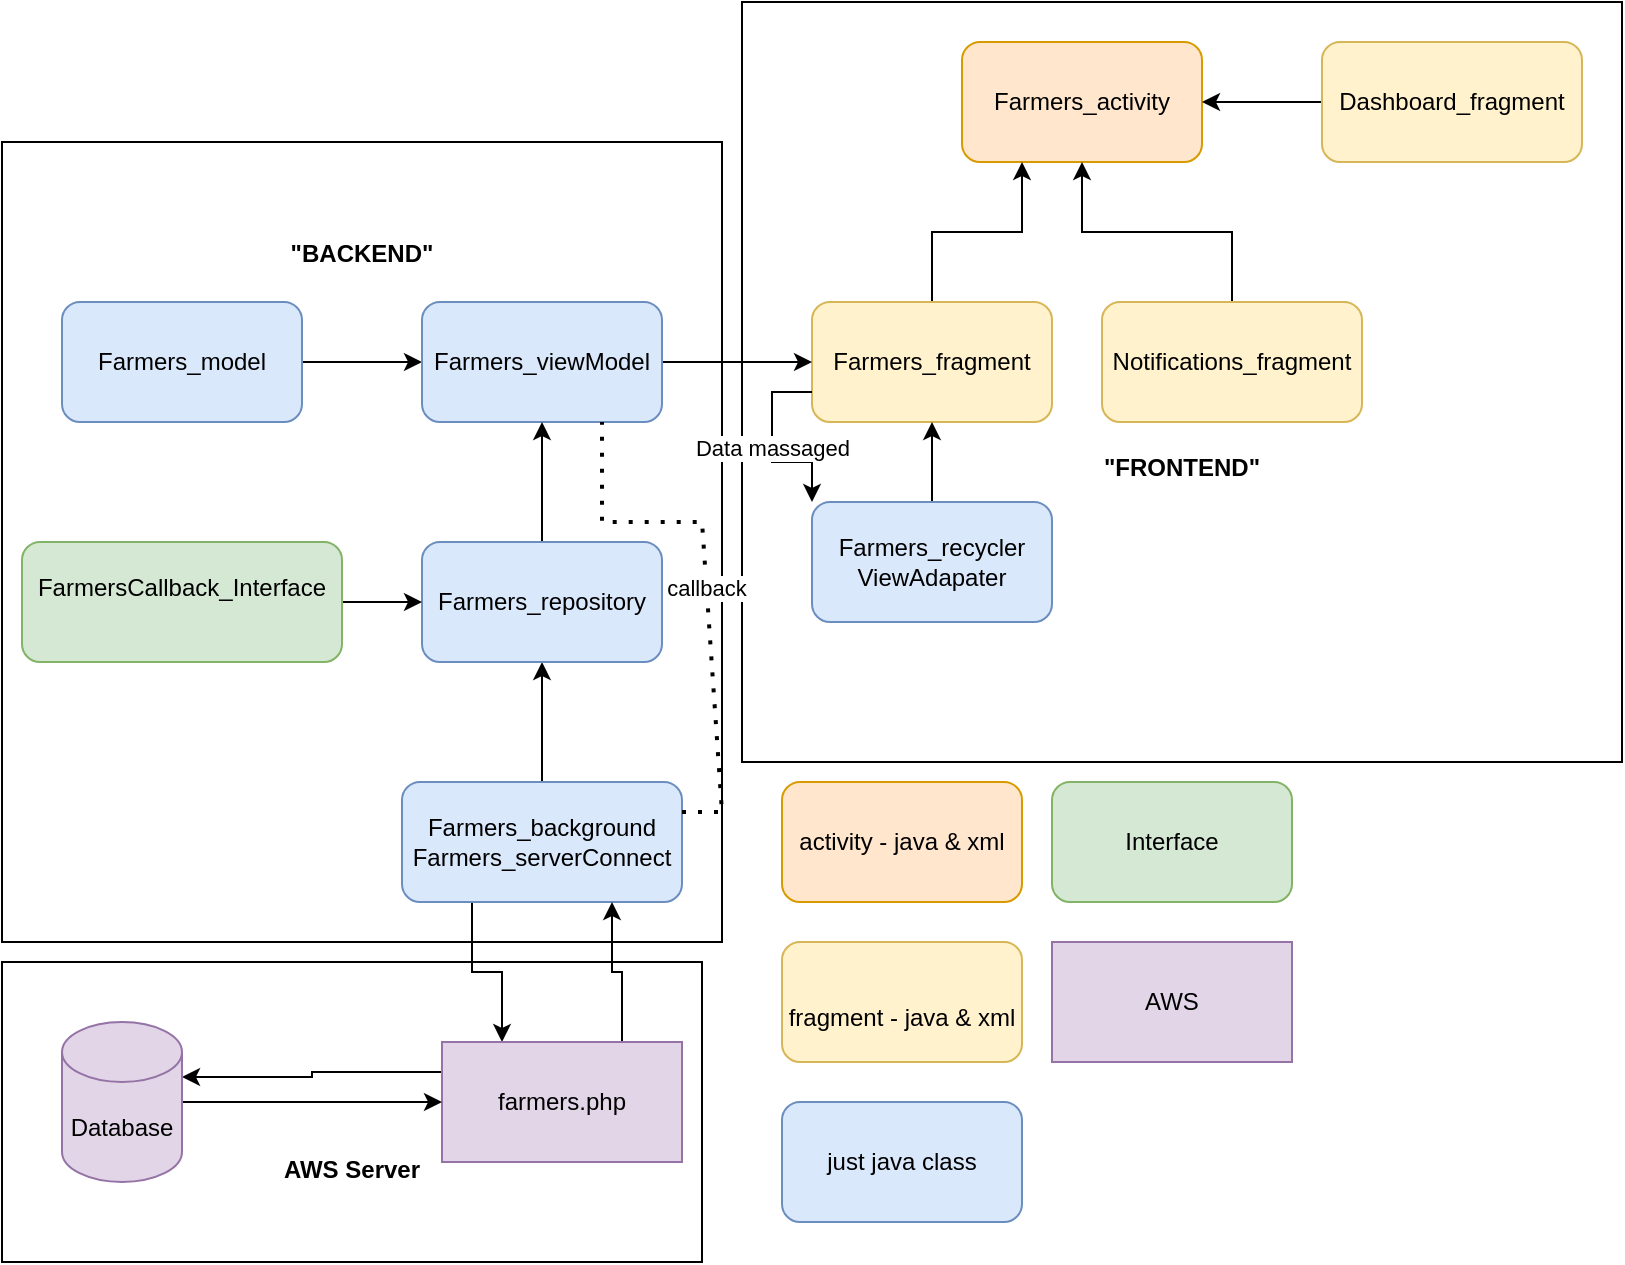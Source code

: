 <mxfile version="20.8.23" type="github">
  <diagram name="Farmers" id="byZFCMRHn3LV3xJCW1gj">
    <mxGraphModel dx="1674" dy="754" grid="1" gridSize="10" guides="1" tooltips="1" connect="1" arrows="1" fold="1" page="1" pageScale="1" pageWidth="850" pageHeight="1100" math="0" shadow="0">
      <root>
        <mxCell id="0" />
        <mxCell id="1" parent="0" />
        <mxCell id="D2RBy1HZfk2n_LwsA2Ud-38" value="&lt;div&gt;&lt;br&gt;&lt;/div&gt;&lt;div&gt;&lt;br&gt;&lt;/div&gt;&lt;div&gt;&lt;br&gt;&lt;/div&gt;&lt;div&gt;&lt;br&gt;&lt;/div&gt;&lt;div&gt;&lt;br&gt;&lt;/div&gt;&lt;div&gt;&lt;br&gt;&lt;/div&gt;&lt;div&gt;&lt;b&gt;&quot;FRONTEND&quot;&lt;/b&gt;&lt;br&gt;&lt;/div&gt;" style="rounded=0;whiteSpace=wrap;html=1;" parent="1" vertex="1">
          <mxGeometry x="400" y="40" width="440" height="380" as="geometry" />
        </mxCell>
        <mxCell id="D2RBy1HZfk2n_LwsA2Ud-25" value="&lt;div&gt;&lt;b&gt;&quot;BACKEND&quot;&lt;br&gt;&lt;/b&gt;&lt;/div&gt;&lt;div&gt;&lt;b&gt;&lt;br&gt;&lt;/b&gt;&lt;/div&gt;&lt;div&gt;&lt;b&gt;&lt;br&gt;&lt;/b&gt;&lt;/div&gt;&lt;div&gt;&lt;b&gt;&lt;br&gt;&lt;/b&gt;&lt;/div&gt;&lt;div&gt;&lt;b&gt;&lt;br&gt;&lt;/b&gt;&lt;/div&gt;&lt;div&gt;&lt;b&gt;&lt;br&gt;&lt;/b&gt;&lt;/div&gt;&lt;div&gt;&lt;b&gt;&lt;br&gt;&lt;/b&gt;&lt;/div&gt;&lt;div&gt;&lt;b&gt;&lt;br&gt;&lt;/b&gt;&lt;/div&gt;&lt;div&gt;&lt;b&gt;&lt;br&gt;&lt;/b&gt;&lt;/div&gt;&lt;div&gt;&lt;b&gt;&lt;br&gt;&lt;/b&gt;&lt;/div&gt;&lt;div&gt;&lt;b&gt;&lt;br&gt;&lt;/b&gt;&lt;/div&gt;&lt;div&gt;&lt;b&gt;&lt;br&gt;&lt;/b&gt;&lt;/div&gt;&lt;div&gt;&lt;b&gt;&lt;br&gt;&lt;/b&gt;&lt;/div&gt;&lt;div&gt;&lt;b&gt;&lt;br&gt;&lt;/b&gt;&lt;/div&gt;&lt;div&gt;&lt;b&gt;&lt;br&gt;&lt;/b&gt;&lt;/div&gt;&lt;div&gt;&lt;b&gt;&lt;br&gt;&lt;/b&gt;&lt;/div&gt;&lt;div&gt;&lt;b&gt;&lt;br&gt;&lt;/b&gt;&lt;/div&gt;&lt;div&gt;&lt;b&gt;&lt;br&gt;&lt;/b&gt;&lt;/div&gt;&lt;div&gt;&lt;b&gt;&lt;br&gt;&lt;/b&gt;&lt;/div&gt;&lt;div&gt;&lt;b&gt;&lt;br&gt;&lt;/b&gt;&lt;/div&gt;&lt;div&gt;&lt;b&gt;&lt;br&gt;&lt;/b&gt;&lt;/div&gt;" style="rounded=0;whiteSpace=wrap;html=1;" parent="1" vertex="1">
          <mxGeometry x="30" y="110" width="360" height="400" as="geometry" />
        </mxCell>
        <mxCell id="D2RBy1HZfk2n_LwsA2Ud-23" value="&lt;div&gt;&lt;br&gt;&lt;/div&gt;&lt;div&gt;&lt;br&gt;&lt;/div&gt;&lt;div&gt;&lt;br&gt;&lt;/div&gt;&lt;div&gt;&lt;br&gt;&lt;/div&gt;&lt;div&gt;&lt;b&gt;AWS Server&lt;/b&gt;&lt;br&gt;&lt;/div&gt;" style="rounded=0;whiteSpace=wrap;html=1;" parent="1" vertex="1">
          <mxGeometry x="30" y="520" width="350" height="150" as="geometry" />
        </mxCell>
        <mxCell id="D2RBy1HZfk2n_LwsA2Ud-11" style="edgeStyle=orthogonalEdgeStyle;rounded=0;orthogonalLoop=1;jettySize=auto;html=1;exitX=1;exitY=0.5;exitDx=0;exitDy=0;entryX=0;entryY=0.5;entryDx=0;entryDy=0;" parent="1" source="D2RBy1HZfk2n_LwsA2Ud-1" target="D2RBy1HZfk2n_LwsA2Ud-4" edge="1">
          <mxGeometry relative="1" as="geometry" />
        </mxCell>
        <mxCell id="D2RBy1HZfk2n_LwsA2Ud-1" value="Farmers_model" style="rounded=1;whiteSpace=wrap;html=1;fillColor=#dae8fc;strokeColor=#6c8ebf;" parent="1" vertex="1">
          <mxGeometry x="60" y="190" width="120" height="60" as="geometry" />
        </mxCell>
        <mxCell id="D2RBy1HZfk2n_LwsA2Ud-2" value="Farmers_activity" style="rounded=1;whiteSpace=wrap;html=1;fillColor=#ffe6cc;strokeColor=#d79b00;" parent="1" vertex="1">
          <mxGeometry x="510" y="60" width="120" height="60" as="geometry" />
        </mxCell>
        <mxCell id="D2RBy1HZfk2n_LwsA2Ud-33" style="edgeStyle=orthogonalEdgeStyle;rounded=0;orthogonalLoop=1;jettySize=auto;html=1;exitX=0.5;exitY=0;exitDx=0;exitDy=0;entryX=0.25;entryY=1;entryDx=0;entryDy=0;" parent="1" source="D2RBy1HZfk2n_LwsA2Ud-3" target="D2RBy1HZfk2n_LwsA2Ud-2" edge="1">
          <mxGeometry relative="1" as="geometry" />
        </mxCell>
        <mxCell id="D2RBy1HZfk2n_LwsA2Ud-3" value="Farmers_fragment" style="rounded=1;whiteSpace=wrap;html=1;fillColor=#fff2cc;strokeColor=#d6b656;" parent="1" vertex="1">
          <mxGeometry x="435" y="190" width="120" height="60" as="geometry" />
        </mxCell>
        <mxCell id="D2RBy1HZfk2n_LwsA2Ud-10" style="edgeStyle=orthogonalEdgeStyle;rounded=0;orthogonalLoop=1;jettySize=auto;html=1;exitX=1;exitY=0.5;exitDx=0;exitDy=0;entryX=0;entryY=0.5;entryDx=0;entryDy=0;" parent="1" source="D2RBy1HZfk2n_LwsA2Ud-4" target="D2RBy1HZfk2n_LwsA2Ud-3" edge="1">
          <mxGeometry relative="1" as="geometry" />
        </mxCell>
        <mxCell id="D2RBy1HZfk2n_LwsA2Ud-29" value="Data massaged" style="edgeStyle=orthogonalEdgeStyle;rounded=0;orthogonalLoop=1;jettySize=auto;html=1;exitX=0;exitY=0.75;exitDx=0;exitDy=0;entryX=0;entryY=0;entryDx=0;entryDy=0;" parent="1" source="D2RBy1HZfk2n_LwsA2Ud-3" target="D2RBy1HZfk2n_LwsA2Ud-8" edge="1">
          <mxGeometry relative="1" as="geometry" />
        </mxCell>
        <mxCell id="D2RBy1HZfk2n_LwsA2Ud-4" value="Farmers_viewModel" style="rounded=1;whiteSpace=wrap;html=1;fillColor=#dae8fc;strokeColor=#6c8ebf;" parent="1" vertex="1">
          <mxGeometry x="240" y="190" width="120" height="60" as="geometry" />
        </mxCell>
        <mxCell id="D2RBy1HZfk2n_LwsA2Ud-13" style="edgeStyle=orthogonalEdgeStyle;rounded=0;orthogonalLoop=1;jettySize=auto;html=1;exitX=0.5;exitY=0;exitDx=0;exitDy=0;entryX=0.5;entryY=1;entryDx=0;entryDy=0;" parent="1" source="D2RBy1HZfk2n_LwsA2Ud-16" target="D2RBy1HZfk2n_LwsA2Ud-15" edge="1">
          <mxGeometry relative="1" as="geometry">
            <mxPoint x="300" y="430" as="sourcePoint" />
            <mxPoint x="300" y="370" as="targetPoint" />
          </mxGeometry>
        </mxCell>
        <mxCell id="D2RBy1HZfk2n_LwsA2Ud-12" style="edgeStyle=orthogonalEdgeStyle;rounded=0;orthogonalLoop=1;jettySize=auto;html=1;exitX=0.5;exitY=0;exitDx=0;exitDy=0;entryX=0.5;entryY=1;entryDx=0;entryDy=0;" parent="1" source="D2RBy1HZfk2n_LwsA2Ud-15" target="D2RBy1HZfk2n_LwsA2Ud-4" edge="1">
          <mxGeometry relative="1" as="geometry">
            <mxPoint x="300" y="310" as="sourcePoint" />
          </mxGeometry>
        </mxCell>
        <mxCell id="D2RBy1HZfk2n_LwsA2Ud-9" style="edgeStyle=orthogonalEdgeStyle;rounded=0;orthogonalLoop=1;jettySize=auto;html=1;exitX=0.5;exitY=0;exitDx=0;exitDy=0;entryX=0.5;entryY=1;entryDx=0;entryDy=0;" parent="1" source="D2RBy1HZfk2n_LwsA2Ud-8" target="D2RBy1HZfk2n_LwsA2Ud-3" edge="1">
          <mxGeometry relative="1" as="geometry" />
        </mxCell>
        <mxCell id="D2RBy1HZfk2n_LwsA2Ud-8" value="Farmers_recycler&lt;br&gt;ViewAdapater" style="rounded=1;whiteSpace=wrap;html=1;fillColor=#dae8fc;strokeColor=#6c8ebf;" parent="1" vertex="1">
          <mxGeometry x="435" y="290" width="120" height="60" as="geometry" />
        </mxCell>
        <mxCell id="D2RBy1HZfk2n_LwsA2Ud-15" value="Farmers_repository" style="rounded=1;whiteSpace=wrap;html=1;fillColor=#dae8fc;strokeColor=#6c8ebf;" parent="1" vertex="1">
          <mxGeometry x="240" y="310" width="120" height="60" as="geometry" />
        </mxCell>
        <mxCell id="D2RBy1HZfk2n_LwsA2Ud-21" style="edgeStyle=orthogonalEdgeStyle;rounded=0;orthogonalLoop=1;jettySize=auto;html=1;exitX=0.25;exitY=1;exitDx=0;exitDy=0;entryX=0.25;entryY=0;entryDx=0;entryDy=0;" parent="1" source="D2RBy1HZfk2n_LwsA2Ud-16" target="D2RBy1HZfk2n_LwsA2Ud-17" edge="1">
          <mxGeometry relative="1" as="geometry" />
        </mxCell>
        <mxCell id="D2RBy1HZfk2n_LwsA2Ud-16" value="&lt;div&gt;Farmers_background&lt;/div&gt;&lt;div&gt;Farmers_serverConnect&lt;br&gt;&lt;/div&gt;" style="rounded=1;whiteSpace=wrap;html=1;fillColor=#dae8fc;strokeColor=#6c8ebf;" parent="1" vertex="1">
          <mxGeometry x="230" y="430" width="140" height="60" as="geometry" />
        </mxCell>
        <mxCell id="D2RBy1HZfk2n_LwsA2Ud-20" style="edgeStyle=orthogonalEdgeStyle;rounded=0;orthogonalLoop=1;jettySize=auto;html=1;exitX=0;exitY=0.25;exitDx=0;exitDy=0;entryX=1;entryY=0;entryDx=0;entryDy=27.5;entryPerimeter=0;" parent="1" source="D2RBy1HZfk2n_LwsA2Ud-17" target="D2RBy1HZfk2n_LwsA2Ud-18" edge="1">
          <mxGeometry relative="1" as="geometry" />
        </mxCell>
        <mxCell id="D2RBy1HZfk2n_LwsA2Ud-22" style="edgeStyle=orthogonalEdgeStyle;rounded=0;orthogonalLoop=1;jettySize=auto;html=1;exitX=0.75;exitY=0;exitDx=0;exitDy=0;entryX=0.75;entryY=1;entryDx=0;entryDy=0;" parent="1" source="D2RBy1HZfk2n_LwsA2Ud-17" target="D2RBy1HZfk2n_LwsA2Ud-16" edge="1">
          <mxGeometry relative="1" as="geometry" />
        </mxCell>
        <mxCell id="D2RBy1HZfk2n_LwsA2Ud-17" value="farmers.php" style="rounded=0;whiteSpace=wrap;html=1;fillColor=#e1d5e7;strokeColor=#9673a6;" parent="1" vertex="1">
          <mxGeometry x="250" y="560" width="120" height="60" as="geometry" />
        </mxCell>
        <mxCell id="D2RBy1HZfk2n_LwsA2Ud-19" style="edgeStyle=orthogonalEdgeStyle;rounded=0;orthogonalLoop=1;jettySize=auto;html=1;exitX=1;exitY=0.5;exitDx=0;exitDy=0;exitPerimeter=0;entryX=0;entryY=0.5;entryDx=0;entryDy=0;" parent="1" source="D2RBy1HZfk2n_LwsA2Ud-18" target="D2RBy1HZfk2n_LwsA2Ud-17" edge="1">
          <mxGeometry relative="1" as="geometry" />
        </mxCell>
        <mxCell id="D2RBy1HZfk2n_LwsA2Ud-18" value="Database" style="shape=cylinder3;whiteSpace=wrap;html=1;boundedLbl=1;backgroundOutline=1;size=15;fillColor=#e1d5e7;strokeColor=#9673a6;" parent="1" vertex="1">
          <mxGeometry x="60" y="550" width="60" height="80" as="geometry" />
        </mxCell>
        <mxCell id="D2RBy1HZfk2n_LwsA2Ud-35" style="edgeStyle=orthogonalEdgeStyle;rounded=0;orthogonalLoop=1;jettySize=auto;html=1;exitX=0.5;exitY=0;exitDx=0;exitDy=0;entryX=0.5;entryY=1;entryDx=0;entryDy=0;" parent="1" source="D2RBy1HZfk2n_LwsA2Ud-34" target="D2RBy1HZfk2n_LwsA2Ud-2" edge="1">
          <mxGeometry relative="1" as="geometry" />
        </mxCell>
        <mxCell id="D2RBy1HZfk2n_LwsA2Ud-34" value="Notifications_fragment" style="rounded=1;whiteSpace=wrap;html=1;fillColor=#fff2cc;strokeColor=#d6b656;" parent="1" vertex="1">
          <mxGeometry x="580" y="190" width="130" height="60" as="geometry" />
        </mxCell>
        <mxCell id="D2RBy1HZfk2n_LwsA2Ud-37" style="edgeStyle=orthogonalEdgeStyle;rounded=0;orthogonalLoop=1;jettySize=auto;html=1;exitX=0;exitY=0.5;exitDx=0;exitDy=0;entryX=1;entryY=0.5;entryDx=0;entryDy=0;" parent="1" source="D2RBy1HZfk2n_LwsA2Ud-36" target="D2RBy1HZfk2n_LwsA2Ud-2" edge="1">
          <mxGeometry relative="1" as="geometry" />
        </mxCell>
        <mxCell id="D2RBy1HZfk2n_LwsA2Ud-36" value="Dashboard_fragment" style="rounded=1;whiteSpace=wrap;html=1;fillColor=#fff2cc;strokeColor=#d6b656;" parent="1" vertex="1">
          <mxGeometry x="690" y="60" width="130" height="60" as="geometry" />
        </mxCell>
        <mxCell id="A2ieakUezRGbFhJahq2I-2" style="edgeStyle=orthogonalEdgeStyle;rounded=0;orthogonalLoop=1;jettySize=auto;html=1;exitX=1;exitY=0.5;exitDx=0;exitDy=0;entryX=0;entryY=0.5;entryDx=0;entryDy=0;" parent="1" source="A2ieakUezRGbFhJahq2I-1" target="D2RBy1HZfk2n_LwsA2Ud-15" edge="1">
          <mxGeometry relative="1" as="geometry" />
        </mxCell>
        <mxCell id="A2ieakUezRGbFhJahq2I-1" value="&lt;div&gt;FarmersCallback_Interface&lt;/div&gt;&lt;div&gt;&lt;br&gt;&lt;/div&gt;" style="rounded=1;whiteSpace=wrap;html=1;fillColor=#d5e8d4;strokeColor=#82b366;" parent="1" vertex="1">
          <mxGeometry x="40" y="310" width="160" height="60" as="geometry" />
        </mxCell>
        <mxCell id="A2ieakUezRGbFhJahq2I-3" value="activity - java &amp;amp; xml" style="rounded=1;whiteSpace=wrap;html=1;fillColor=#ffe6cc;strokeColor=#d79b00;" parent="1" vertex="1">
          <mxGeometry x="420" y="430" width="120" height="60" as="geometry" />
        </mxCell>
        <mxCell id="A2ieakUezRGbFhJahq2I-4" value="&lt;br&gt;fragment - java &amp;amp; xml&lt;br&gt;" style="rounded=1;whiteSpace=wrap;html=1;fillColor=#fff2cc;strokeColor=#d6b656;" parent="1" vertex="1">
          <mxGeometry x="420" y="510" width="120" height="60" as="geometry" />
        </mxCell>
        <mxCell id="A2ieakUezRGbFhJahq2I-5" value="just java class" style="rounded=1;whiteSpace=wrap;html=1;fillColor=#dae8fc;strokeColor=#6c8ebf;" parent="1" vertex="1">
          <mxGeometry x="420" y="590" width="120" height="60" as="geometry" />
        </mxCell>
        <mxCell id="A2ieakUezRGbFhJahq2I-6" value="Interface" style="rounded=1;whiteSpace=wrap;html=1;fillColor=#d5e8d4;strokeColor=#82b366;" parent="1" vertex="1">
          <mxGeometry x="555" y="430" width="120" height="60" as="geometry" />
        </mxCell>
        <mxCell id="A2ieakUezRGbFhJahq2I-7" value="AWS" style="rounded=0;whiteSpace=wrap;html=1;fillColor=#e1d5e7;strokeColor=#9673a6;" parent="1" vertex="1">
          <mxGeometry x="555" y="510" width="120" height="60" as="geometry" />
        </mxCell>
        <mxCell id="N2j-nEuSFZMhURVLFcbB-1" value="callback" style="endArrow=none;dashed=1;html=1;dashPattern=1 3;strokeWidth=2;rounded=0;exitX=1;exitY=0.25;exitDx=0;exitDy=0;entryX=0.75;entryY=1;entryDx=0;entryDy=0;" parent="1" source="D2RBy1HZfk2n_LwsA2Ud-16" target="D2RBy1HZfk2n_LwsA2Ud-4" edge="1">
          <mxGeometry width="50" height="50" relative="1" as="geometry">
            <mxPoint x="390" y="420" as="sourcePoint" />
            <mxPoint x="440" y="370" as="targetPoint" />
            <Array as="points">
              <mxPoint x="390" y="445" />
              <mxPoint x="380" y="300" />
              <mxPoint x="330" y="300" />
            </Array>
          </mxGeometry>
        </mxCell>
      </root>
    </mxGraphModel>
  </diagram>
</mxfile>
